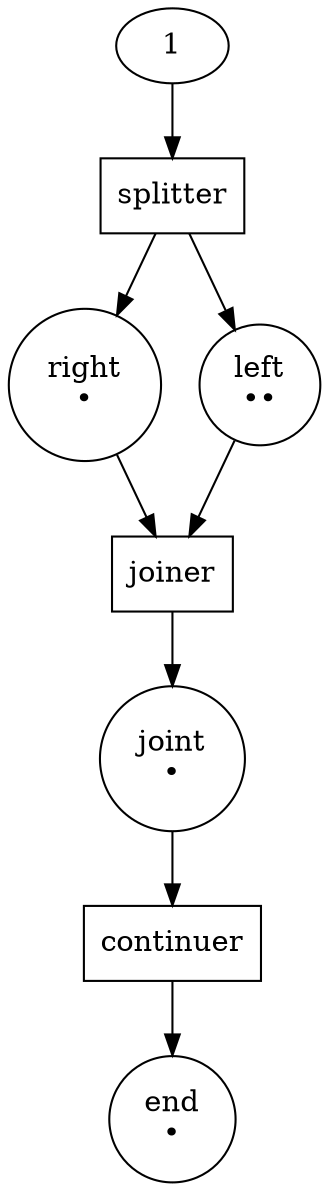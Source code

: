 digraph G {
6 [label="splitter" shape=box]3 [label="right\n•\n" shape=circle]
2 [label="left\n••\n" shape=circle]7 [label="joiner" shape=box]4 [label="joint\n•\n" shape=circle]7 [label="joiner" shape=box]5 [label="end\n•\n" shape=circle]8 [label="continuer" shape=box]
1 -> 6
6 -> 3
6 -> 2
2 -> 7
7 -> 4
3 -> 7
8 -> 5
4 -> 8
}